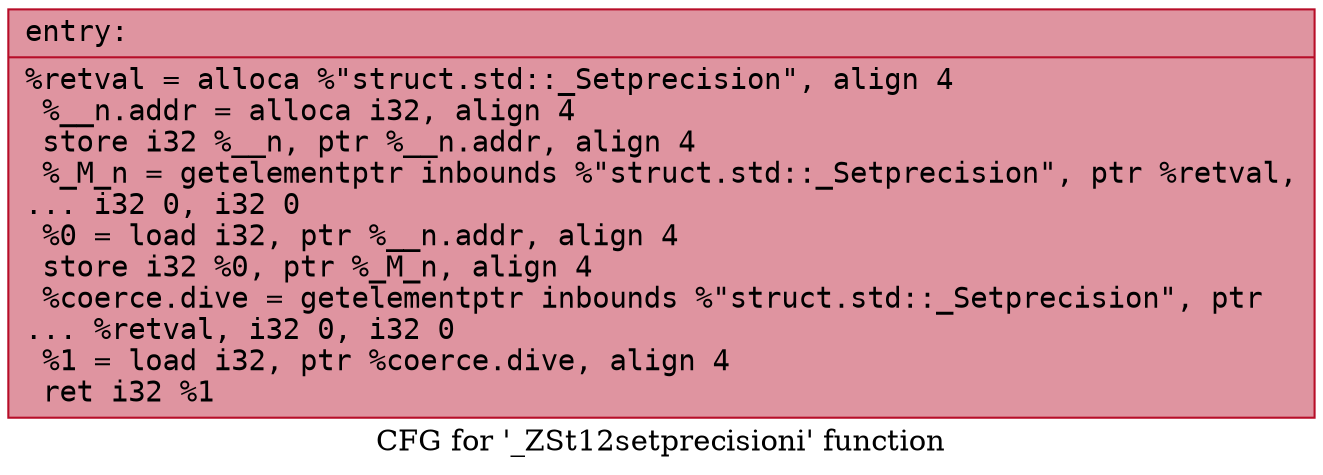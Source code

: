 digraph "CFG for '_ZSt12setprecisioni' function" {
	label="CFG for '_ZSt12setprecisioni' function";

	Node0x55ca701c8370 [shape=record,color="#b70d28ff", style=filled, fillcolor="#b70d2870" fontname="Courier",label="{entry:\l|  %retval = alloca %\"struct.std::_Setprecision\", align 4\l  %__n.addr = alloca i32, align 4\l  store i32 %__n, ptr %__n.addr, align 4\l  %_M_n = getelementptr inbounds %\"struct.std::_Setprecision\", ptr %retval,\l... i32 0, i32 0\l  %0 = load i32, ptr %__n.addr, align 4\l  store i32 %0, ptr %_M_n, align 4\l  %coerce.dive = getelementptr inbounds %\"struct.std::_Setprecision\", ptr\l... %retval, i32 0, i32 0\l  %1 = load i32, ptr %coerce.dive, align 4\l  ret i32 %1\l}"];
}

